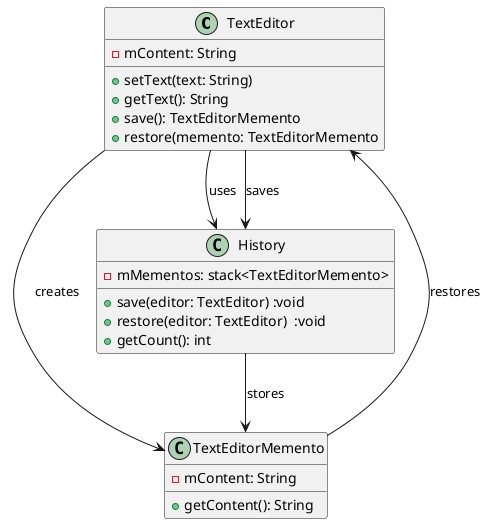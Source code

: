 @startuml
    class TextEditor {
        -mContent: String        
        +setText(text: String)
        +getText(): String
        +save(): TextEditorMemento
        +restore(memento: TextEditorMemento
    }
    class TextEditorMemento {
        -mContent: String
        +getContent(): String
    }
    
    class History {
        -mMementos: stack<TextEditorMemento>
        +save(editor: TextEditor) :void  
        +restore(editor: TextEditor)  :void
        +getCount(): int
    }
    
    TextEditor --> TextEditorMemento : creates
    TextEditor --> History : uses
    TextEditorMemento --> TextEditor : restores
    History --> TextEditorMemento : stores
    TextEditor --> History : saves
@enduml
